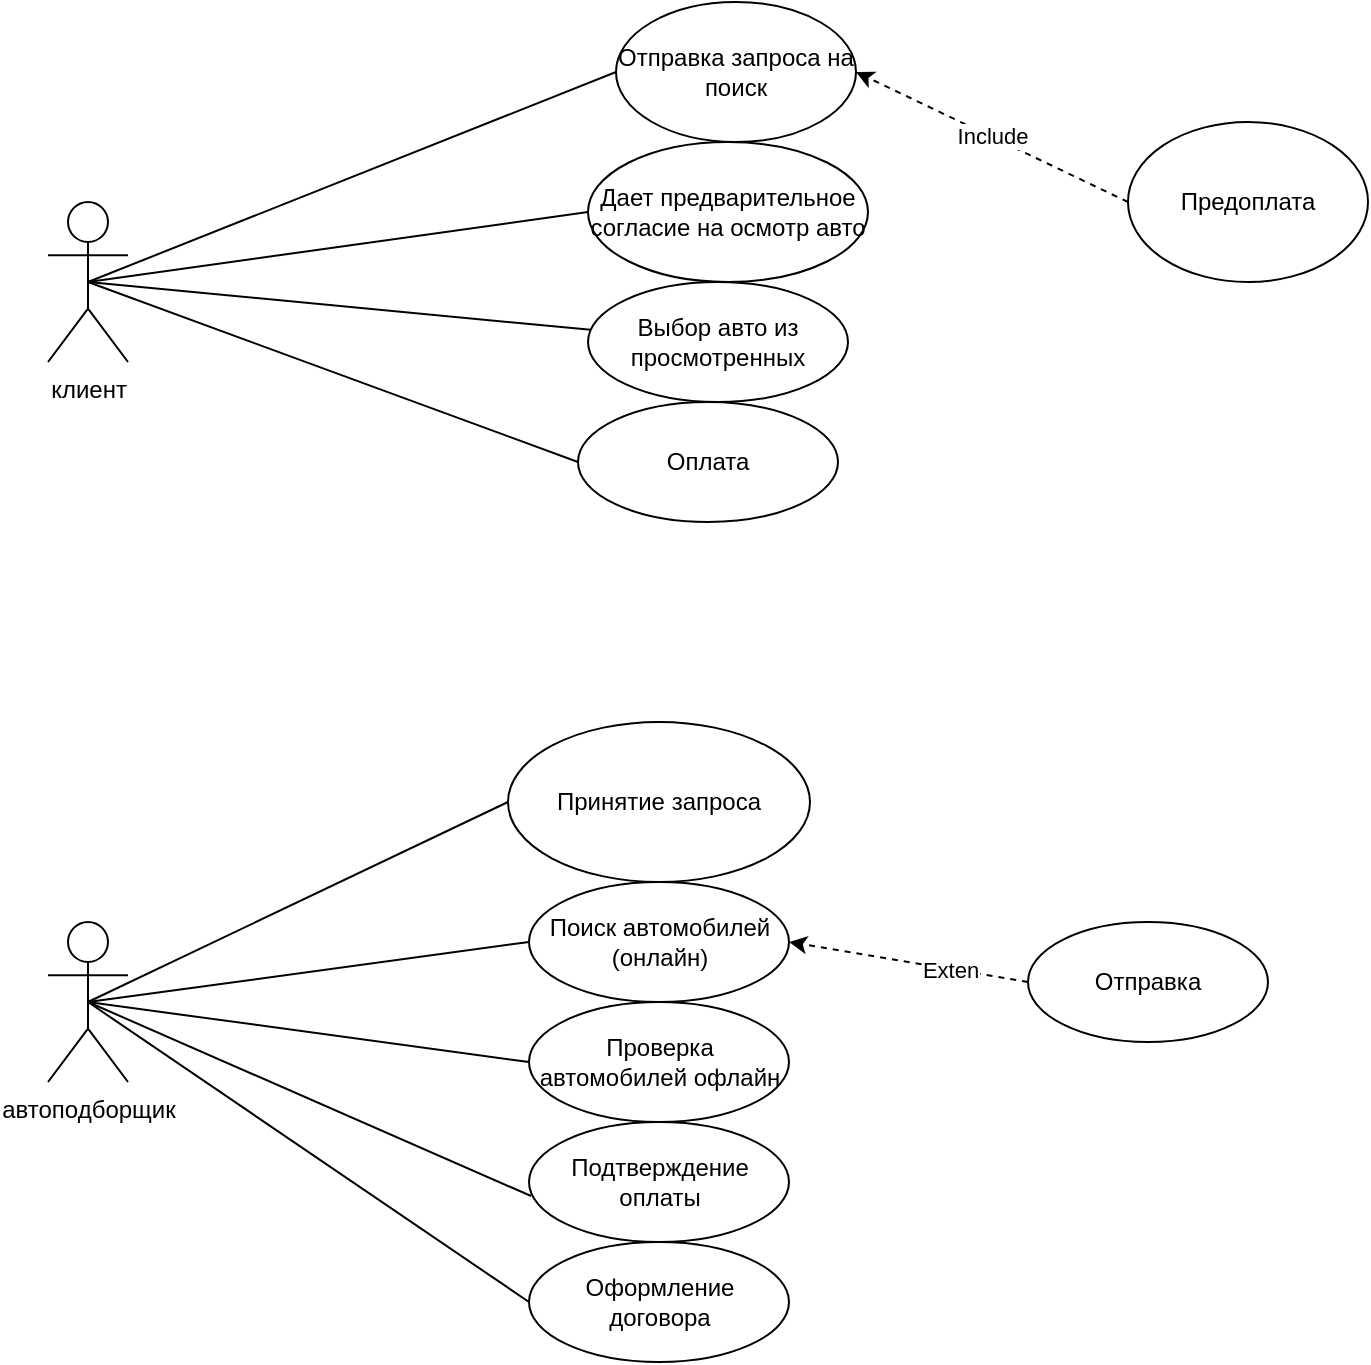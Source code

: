 <mxfile version="13.9.9" type="device"><diagram id="MVHSQgy4ugr2mBrsH1ho" name="Страница 1"><mxGraphModel dx="1086" dy="626" grid="1" gridSize="10" guides="1" tooltips="1" connect="1" arrows="1" fold="1" page="1" pageScale="1" pageWidth="827" pageHeight="1169" math="0" shadow="0"><root><mxCell id="0"/><mxCell id="1" parent="0"/><mxCell id="Gu985xNvsTtnjAOQGbtF-3" value="Отправка запроса на поиск" style="ellipse;whiteSpace=wrap;html=1;" parent="1" vertex="1"><mxGeometry x="414" y="10" width="120" height="70" as="geometry"/></mxCell><mxCell id="Gu985xNvsTtnjAOQGbtF-4" value="Дает предварительное согласие на осмотр авто" style="ellipse;whiteSpace=wrap;html=1;" parent="1" vertex="1"><mxGeometry x="400" y="80" width="140" height="70" as="geometry"/></mxCell><mxCell id="Gu985xNvsTtnjAOQGbtF-5" value="Выбор авто из просмотренных" style="ellipse;whiteSpace=wrap;html=1;" parent="1" vertex="1"><mxGeometry x="400" y="150" width="130" height="60" as="geometry"/></mxCell><mxCell id="Gu985xNvsTtnjAOQGbtF-6" value="Оплата" style="ellipse;whiteSpace=wrap;html=1;" parent="1" vertex="1"><mxGeometry x="395" y="210" width="130" height="60" as="geometry"/></mxCell><mxCell id="Gu985xNvsTtnjAOQGbtF-7" value="Принятие запроса" style="ellipse;whiteSpace=wrap;html=1;" parent="1" vertex="1"><mxGeometry x="360" y="370" width="151" height="80" as="geometry"/></mxCell><mxCell id="Gu985xNvsTtnjAOQGbtF-8" value="Поиск автомобилей (онлайн)" style="ellipse;whiteSpace=wrap;html=1;" parent="1" vertex="1"><mxGeometry x="370.5" y="450" width="130" height="60" as="geometry"/></mxCell><mxCell id="Gu985xNvsTtnjAOQGbtF-9" value="Проверка автомобилей офлайн" style="ellipse;whiteSpace=wrap;html=1;" parent="1" vertex="1"><mxGeometry x="370.5" y="510" width="130" height="60" as="geometry"/></mxCell><mxCell id="Gu985xNvsTtnjAOQGbtF-16" value="" style="endArrow=none;html=1;exitX=0.5;exitY=0.5;exitDx=0;exitDy=0;exitPerimeter=0;endFill=0;entryX=0;entryY=0.5;entryDx=0;entryDy=0;" parent="1" target="Gu985xNvsTtnjAOQGbtF-3" edge="1" source="3g2CW0CUHsT9tV2FFtKM-1"><mxGeometry width="50" height="50" relative="1" as="geometry"><mxPoint x="220" y="180" as="sourcePoint"/><mxPoint x="610" y="45" as="targetPoint"/></mxGeometry></mxCell><mxCell id="Gu985xNvsTtnjAOQGbtF-17" value="" style="endArrow=none;html=1;entryX=0;entryY=0.5;entryDx=0;entryDy=0;exitX=0.5;exitY=0.5;exitDx=0;exitDy=0;exitPerimeter=0;endFill=0;" parent="1" target="Gu985xNvsTtnjAOQGbtF-4" edge="1" source="3g2CW0CUHsT9tV2FFtKM-1"><mxGeometry width="50" height="50" relative="1" as="geometry"><mxPoint x="220" y="180" as="sourcePoint"/><mxPoint x="570" y="60" as="targetPoint"/></mxGeometry></mxCell><mxCell id="Gu985xNvsTtnjAOQGbtF-18" value="" style="endArrow=none;html=1;exitX=0.5;exitY=0.5;exitDx=0;exitDy=0;exitPerimeter=0;endFill=0;" parent="1" target="Gu985xNvsTtnjAOQGbtF-5" edge="1" source="3g2CW0CUHsT9tV2FFtKM-1"><mxGeometry width="50" height="50" relative="1" as="geometry"><mxPoint x="220" y="180" as="sourcePoint"/><mxPoint x="570" y="60" as="targetPoint"/></mxGeometry></mxCell><mxCell id="Gu985xNvsTtnjAOQGbtF-19" value="" style="endArrow=none;html=1;entryX=0;entryY=0.5;entryDx=0;entryDy=0;exitX=0.5;exitY=0.5;exitDx=0;exitDy=0;exitPerimeter=0;endFill=0;" parent="1" target="Gu985xNvsTtnjAOQGbtF-6" edge="1" source="3g2CW0CUHsT9tV2FFtKM-1"><mxGeometry width="50" height="50" relative="1" as="geometry"><mxPoint x="220" y="180" as="sourcePoint"/><mxPoint x="570" y="60" as="targetPoint"/></mxGeometry></mxCell><mxCell id="Gu985xNvsTtnjAOQGbtF-20" value="" style="endArrow=none;html=1;entryX=0;entryY=0.5;entryDx=0;entryDy=0;exitX=0.5;exitY=0.5;exitDx=0;exitDy=0;exitPerimeter=0;endFill=0;" parent="1" target="Gu985xNvsTtnjAOQGbtF-7" edge="1" source="3g2CW0CUHsT9tV2FFtKM-5"><mxGeometry width="50" height="50" relative="1" as="geometry"><mxPoint x="220" y="480" as="sourcePoint"/><mxPoint x="570" y="360" as="targetPoint"/></mxGeometry></mxCell><mxCell id="Gu985xNvsTtnjAOQGbtF-21" value="" style="endArrow=none;html=1;entryX=0;entryY=0.5;entryDx=0;entryDy=0;exitX=0.5;exitY=0.5;exitDx=0;exitDy=0;exitPerimeter=0;endFill=0;" parent="1" target="Gu985xNvsTtnjAOQGbtF-8" edge="1" source="3g2CW0CUHsT9tV2FFtKM-5"><mxGeometry width="50" height="50" relative="1" as="geometry"><mxPoint x="220" y="480" as="sourcePoint"/><mxPoint x="570" y="360" as="targetPoint"/></mxGeometry></mxCell><mxCell id="Gu985xNvsTtnjAOQGbtF-22" value="" style="endArrow=none;html=1;exitX=0.5;exitY=0.5;exitDx=0;exitDy=0;exitPerimeter=0;entryX=0;entryY=0.5;entryDx=0;entryDy=0;endFill=0;" parent="1" target="Gu985xNvsTtnjAOQGbtF-9" edge="1" source="3g2CW0CUHsT9tV2FFtKM-5"><mxGeometry width="50" height="50" relative="1" as="geometry"><mxPoint x="220" y="480" as="sourcePoint"/><mxPoint x="580" y="500" as="targetPoint"/></mxGeometry></mxCell><mxCell id="Gu985xNvsTtnjAOQGbtF-23" value="" style="endArrow=none;html=1;entryX=0;entryY=0.5;entryDx=0;entryDy=0;exitX=0.5;exitY=0.5;exitDx=0;exitDy=0;exitPerimeter=0;endFill=0;" parent="1" edge="1" target="Gu985xNvsTtnjAOQGbtF-26" source="3g2CW0CUHsT9tV2FFtKM-5"><mxGeometry width="50" height="50" relative="1" as="geometry"><mxPoint x="200" y="480" as="sourcePoint"/><mxPoint x="589" y="640" as="targetPoint"/></mxGeometry></mxCell><mxCell id="Gu985xNvsTtnjAOQGbtF-24" value="Подтверждение оплаты" style="ellipse;whiteSpace=wrap;html=1;" parent="1" vertex="1"><mxGeometry x="370.5" y="570" width="130" height="60" as="geometry"/></mxCell><mxCell id="Gu985xNvsTtnjAOQGbtF-25" value="" style="endArrow=none;html=1;exitX=0.5;exitY=0.5;exitDx=0;exitDy=0;exitPerimeter=0;endFill=0;entryX=0.008;entryY=0.617;entryDx=0;entryDy=0;entryPerimeter=0;" parent="1" target="Gu985xNvsTtnjAOQGbtF-24" edge="1" source="3g2CW0CUHsT9tV2FFtKM-5"><mxGeometry width="50" height="50" relative="1" as="geometry"><mxPoint x="220" y="480" as="sourcePoint"/><mxPoint x="609" y="570" as="targetPoint"/></mxGeometry></mxCell><mxCell id="Gu985xNvsTtnjAOQGbtF-26" value="Оформление договора" style="ellipse;whiteSpace=wrap;html=1;" parent="1" vertex="1"><mxGeometry x="370.5" y="630" width="130" height="60" as="geometry"/></mxCell><mxCell id="3g2CW0CUHsT9tV2FFtKM-1" value="клиент&lt;br&gt;" style="shape=umlActor;verticalLabelPosition=bottom;verticalAlign=top;html=1;outlineConnect=0;" vertex="1" parent="1"><mxGeometry x="130" y="110" width="40" height="80" as="geometry"/></mxCell><mxCell id="3g2CW0CUHsT9tV2FFtKM-5" value="автоподборщик" style="shape=umlActor;verticalLabelPosition=bottom;verticalAlign=top;html=1;outlineConnect=0;" vertex="1" parent="1"><mxGeometry x="130" y="470" width="40" height="80" as="geometry"/></mxCell><mxCell id="3g2CW0CUHsT9tV2FFtKM-6" value="Предоплата" style="ellipse;whiteSpace=wrap;html=1;" vertex="1" parent="1"><mxGeometry x="670" y="70" width="120" height="80" as="geometry"/></mxCell><mxCell id="3g2CW0CUHsT9tV2FFtKM-9" value="Include" style="endArrow=classic;html=1;exitX=0;exitY=0.5;exitDx=0;exitDy=0;entryX=1;entryY=0.5;entryDx=0;entryDy=0;dashed=1;" edge="1" parent="1" source="3g2CW0CUHsT9tV2FFtKM-6" target="Gu985xNvsTtnjAOQGbtF-3"><mxGeometry relative="1" as="geometry"><mxPoint x="460" y="330" as="sourcePoint"/><mxPoint x="610" y="160" as="targetPoint"/></mxGeometry></mxCell><mxCell id="3g2CW0CUHsT9tV2FFtKM-15" value="Отправка" style="ellipse;whiteSpace=wrap;html=1;" vertex="1" parent="1"><mxGeometry x="620" y="470" width="120" height="60" as="geometry"/></mxCell><mxCell id="3g2CW0CUHsT9tV2FFtKM-16" value="" style="endArrow=classic;html=1;entryX=1;entryY=0.5;entryDx=0;entryDy=0;exitX=0;exitY=0.5;exitDx=0;exitDy=0;dashed=1;" edge="1" parent="1" source="3g2CW0CUHsT9tV2FFtKM-15" target="Gu985xNvsTtnjAOQGbtF-8"><mxGeometry width="50" height="50" relative="1" as="geometry"><mxPoint x="620" y="580" as="sourcePoint"/><mxPoint x="670" y="530" as="targetPoint"/></mxGeometry></mxCell><mxCell id="3g2CW0CUHsT9tV2FFtKM-17" value="Exten" style="edgeLabel;html=1;align=center;verticalAlign=middle;resizable=0;points=[];" vertex="1" connectable="0" parent="3g2CW0CUHsT9tV2FFtKM-16"><mxGeometry x="-0.365" relative="1" as="geometry"><mxPoint x="-1" as="offset"/></mxGeometry></mxCell></root></mxGraphModel></diagram></mxfile>